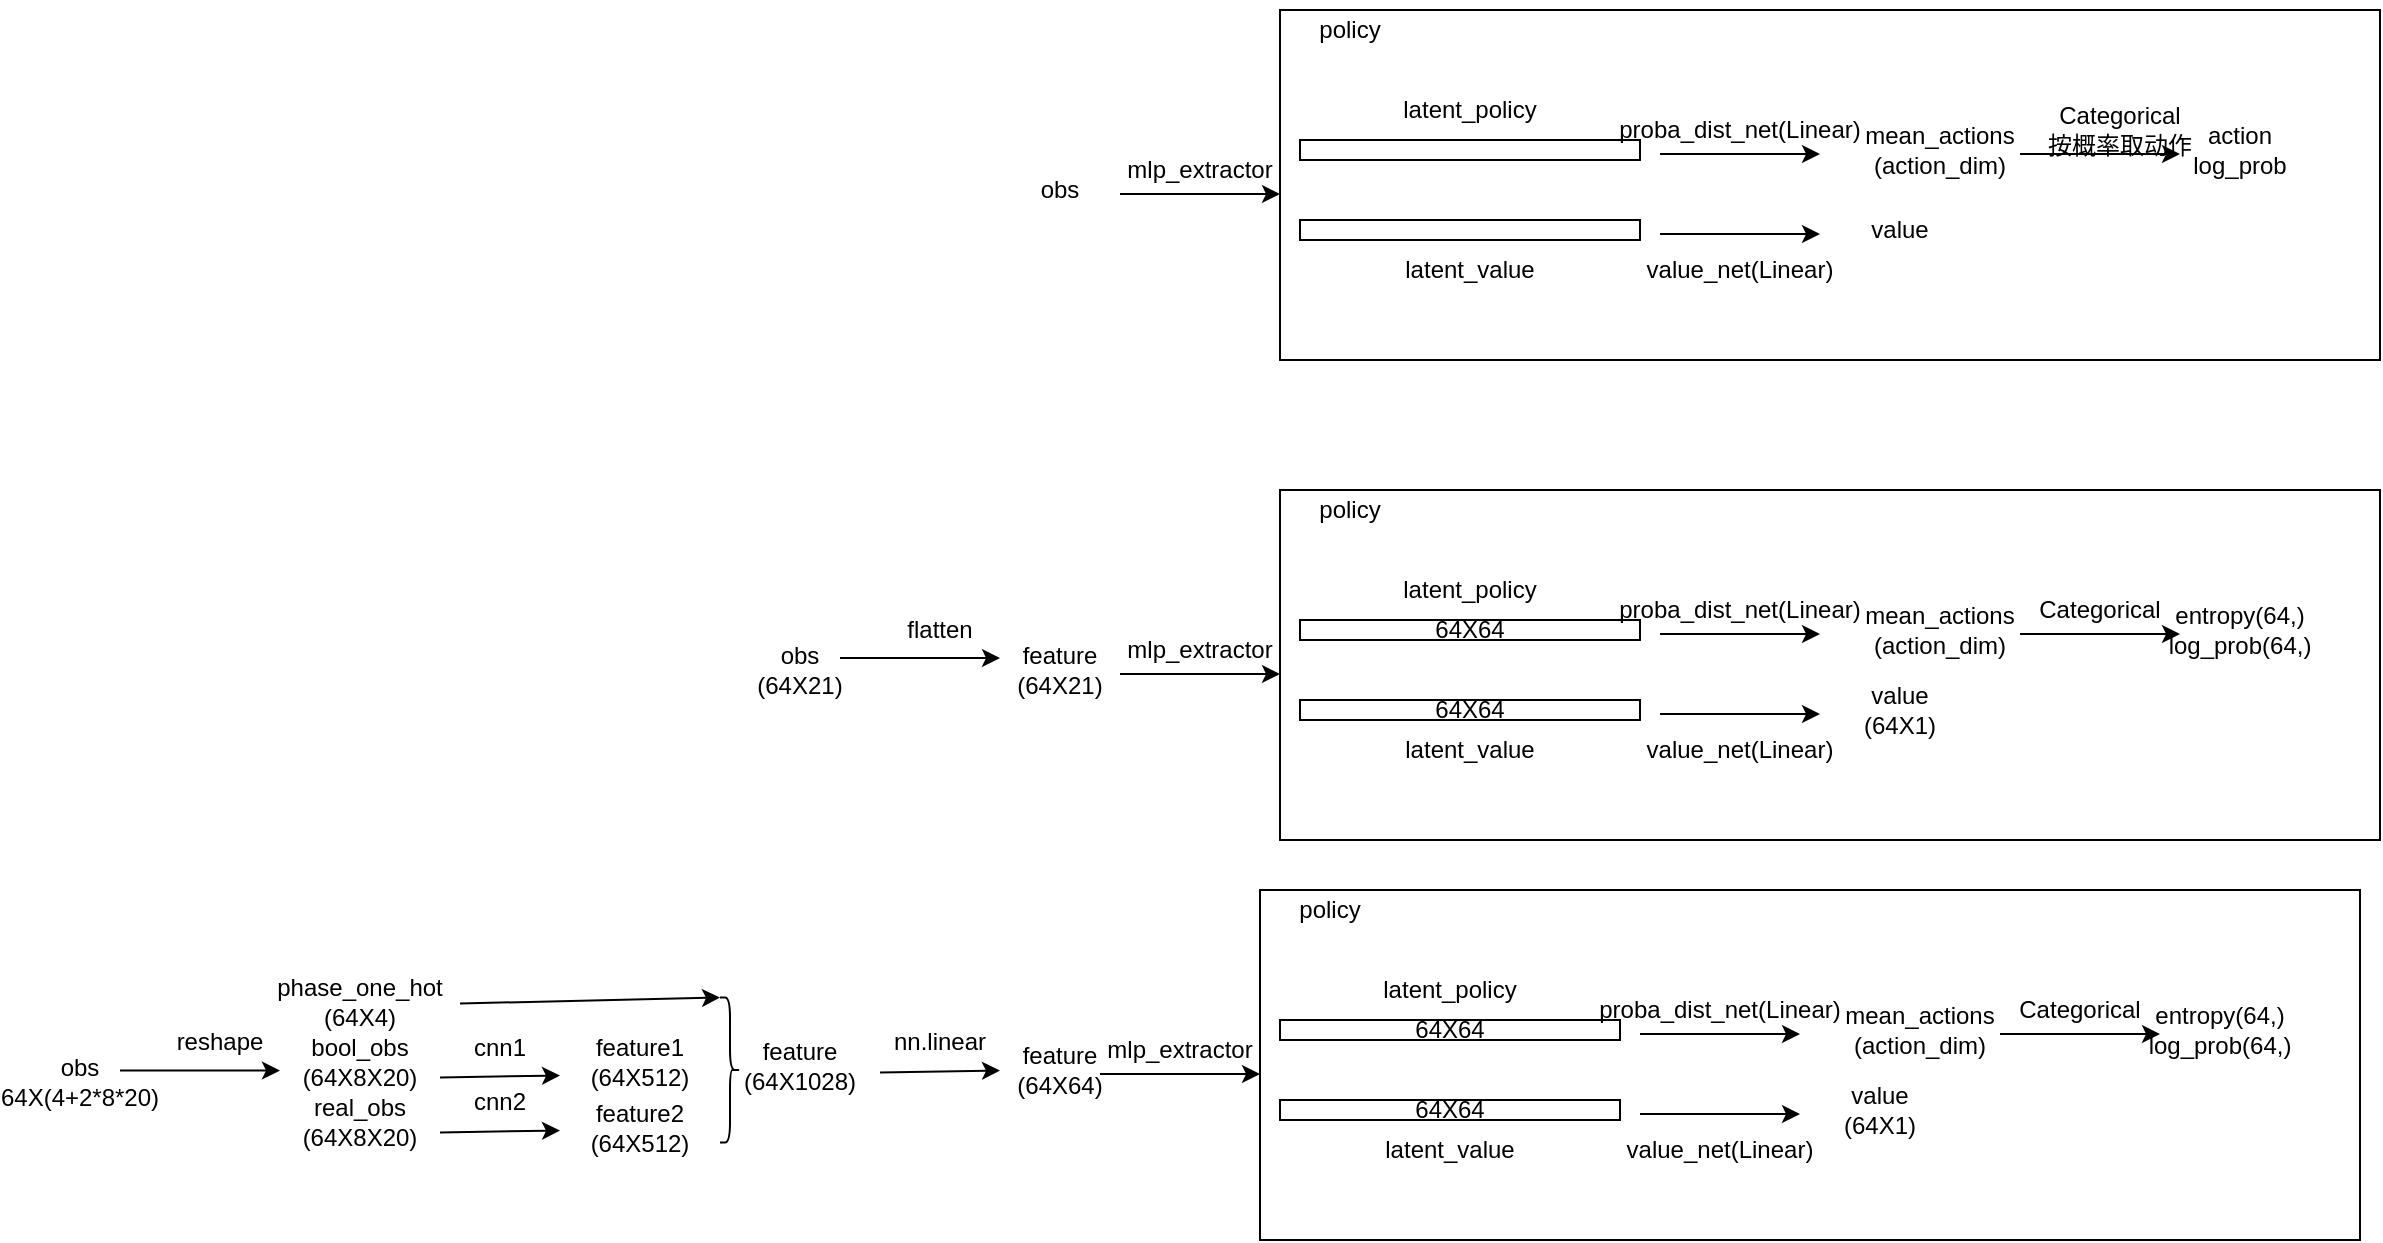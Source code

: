 <mxfile version="22.0.8" type="github">
  <diagram name="Page-1" id="JyTczidy37ucf90NlKJn">
    <mxGraphModel dx="1613" dy="513" grid="1" gridSize="10" guides="1" tooltips="1" connect="1" arrows="1" fold="1" page="1" pageScale="1" pageWidth="827" pageHeight="1169" math="0" shadow="0">
      <root>
        <mxCell id="0" />
        <mxCell id="1" parent="0" />
        <mxCell id="Tw779XU5XbZeTqXnY-Wy-7" value="" style="rounded=0;whiteSpace=wrap;html=1;" parent="1" vertex="1">
          <mxGeometry x="330" y="165" width="550" height="175" as="geometry" />
        </mxCell>
        <mxCell id="L-33CMSW8x2mSj1FouU--1" value="" style="rounded=0;whiteSpace=wrap;html=1;" parent="1" vertex="1">
          <mxGeometry x="340" y="230" width="170" height="10" as="geometry" />
        </mxCell>
        <mxCell id="L-33CMSW8x2mSj1FouU--2" value="obs" style="text;strokeColor=none;align=center;fillColor=none;html=1;verticalAlign=middle;whiteSpace=wrap;rounded=0;" parent="1" vertex="1">
          <mxGeometry x="190" y="240" width="60" height="30" as="geometry" />
        </mxCell>
        <mxCell id="L-33CMSW8x2mSj1FouU--4" value="" style="endArrow=classic;html=1;rounded=0;" parent="1" edge="1">
          <mxGeometry width="50" height="50" relative="1" as="geometry">
            <mxPoint x="250" y="257" as="sourcePoint" />
            <mxPoint x="330" y="257" as="targetPoint" />
          </mxGeometry>
        </mxCell>
        <mxCell id="L-33CMSW8x2mSj1FouU--5" value="mlp_extractor" style="text;strokeColor=none;align=center;fillColor=none;html=1;verticalAlign=middle;whiteSpace=wrap;rounded=0;" parent="1" vertex="1">
          <mxGeometry x="260" y="230" width="60" height="30" as="geometry" />
        </mxCell>
        <mxCell id="L-33CMSW8x2mSj1FouU--9" value="" style="rounded=0;whiteSpace=wrap;html=1;" parent="1" vertex="1">
          <mxGeometry x="340" y="270" width="170" height="10" as="geometry" />
        </mxCell>
        <mxCell id="L-33CMSW8x2mSj1FouU--10" value="latent_policy" style="text;strokeColor=none;align=center;fillColor=none;html=1;verticalAlign=middle;whiteSpace=wrap;rounded=0;" parent="1" vertex="1">
          <mxGeometry x="395" y="200" width="60" height="30" as="geometry" />
        </mxCell>
        <mxCell id="L-33CMSW8x2mSj1FouU--11" value="latent_value" style="text;strokeColor=none;align=center;fillColor=none;html=1;verticalAlign=middle;whiteSpace=wrap;rounded=0;" parent="1" vertex="1">
          <mxGeometry x="395" y="280" width="60" height="30" as="geometry" />
        </mxCell>
        <mxCell id="L-33CMSW8x2mSj1FouU--12" value="" style="endArrow=classic;html=1;rounded=0;" parent="1" edge="1">
          <mxGeometry width="50" height="50" relative="1" as="geometry">
            <mxPoint x="520" y="277" as="sourcePoint" />
            <mxPoint x="600" y="277" as="targetPoint" />
          </mxGeometry>
        </mxCell>
        <mxCell id="L-33CMSW8x2mSj1FouU--13" value="value_net(Linear)" style="text;strokeColor=none;align=center;fillColor=none;html=1;verticalAlign=middle;whiteSpace=wrap;rounded=0;" parent="1" vertex="1">
          <mxGeometry x="530" y="280" width="60" height="30" as="geometry" />
        </mxCell>
        <mxCell id="L-33CMSW8x2mSj1FouU--15" value="value" style="text;strokeColor=none;align=center;fillColor=none;html=1;verticalAlign=middle;whiteSpace=wrap;rounded=0;" parent="1" vertex="1">
          <mxGeometry x="610" y="260" width="60" height="30" as="geometry" />
        </mxCell>
        <mxCell id="Tw779XU5XbZeTqXnY-Wy-1" value="" style="endArrow=classic;html=1;rounded=0;" parent="1" edge="1">
          <mxGeometry width="50" height="50" relative="1" as="geometry">
            <mxPoint x="520" y="237" as="sourcePoint" />
            <mxPoint x="600" y="237" as="targetPoint" />
          </mxGeometry>
        </mxCell>
        <mxCell id="Tw779XU5XbZeTqXnY-Wy-2" value="proba_dist_net(Linear)" style="text;strokeColor=none;align=center;fillColor=none;html=1;verticalAlign=middle;whiteSpace=wrap;rounded=0;" parent="1" vertex="1">
          <mxGeometry x="530" y="210" width="60" height="30" as="geometry" />
        </mxCell>
        <mxCell id="Tw779XU5XbZeTqXnY-Wy-3" value="mean_actions&lt;br&gt;(action_dim)" style="text;strokeColor=none;align=center;fillColor=none;html=1;verticalAlign=middle;whiteSpace=wrap;rounded=0;" parent="1" vertex="1">
          <mxGeometry x="630" y="220" width="60" height="30" as="geometry" />
        </mxCell>
        <mxCell id="Tw779XU5XbZeTqXnY-Wy-4" value="" style="endArrow=classic;html=1;rounded=0;" parent="1" edge="1">
          <mxGeometry width="50" height="50" relative="1" as="geometry">
            <mxPoint x="700" y="237" as="sourcePoint" />
            <mxPoint x="780" y="237" as="targetPoint" />
          </mxGeometry>
        </mxCell>
        <mxCell id="Tw779XU5XbZeTqXnY-Wy-5" value="Categorical&lt;br&gt;按概率取动作" style="text;strokeColor=none;align=center;fillColor=none;html=1;verticalAlign=middle;whiteSpace=wrap;rounded=0;" parent="1" vertex="1">
          <mxGeometry x="710" y="210" width="80" height="30" as="geometry" />
        </mxCell>
        <mxCell id="Tw779XU5XbZeTqXnY-Wy-6" value="action&lt;br&gt;log_prob" style="text;strokeColor=none;align=center;fillColor=none;html=1;verticalAlign=middle;whiteSpace=wrap;rounded=0;" parent="1" vertex="1">
          <mxGeometry x="780" y="220" width="60" height="30" as="geometry" />
        </mxCell>
        <mxCell id="Tw779XU5XbZeTqXnY-Wy-8" value="policy" style="text;strokeColor=none;align=center;fillColor=none;html=1;verticalAlign=middle;whiteSpace=wrap;rounded=0;" parent="1" vertex="1">
          <mxGeometry x="335" y="160" width="60" height="30" as="geometry" />
        </mxCell>
        <mxCell id="Tw779XU5XbZeTqXnY-Wy-29" value="" style="rounded=0;whiteSpace=wrap;html=1;" parent="1" vertex="1">
          <mxGeometry x="330" y="405" width="550" height="175" as="geometry" />
        </mxCell>
        <mxCell id="Tw779XU5XbZeTqXnY-Wy-30" value="64X64" style="rounded=0;whiteSpace=wrap;html=1;" parent="1" vertex="1">
          <mxGeometry x="340" y="470" width="170" height="10" as="geometry" />
        </mxCell>
        <mxCell id="Tw779XU5XbZeTqXnY-Wy-31" value="obs&lt;br&gt;(64X21)" style="text;strokeColor=none;align=center;fillColor=none;html=1;verticalAlign=middle;whiteSpace=wrap;rounded=0;" parent="1" vertex="1">
          <mxGeometry x="60" y="480" width="60" height="30" as="geometry" />
        </mxCell>
        <mxCell id="Tw779XU5XbZeTqXnY-Wy-32" value="" style="endArrow=classic;html=1;rounded=0;" parent="1" edge="1">
          <mxGeometry width="50" height="50" relative="1" as="geometry">
            <mxPoint x="250" y="497" as="sourcePoint" />
            <mxPoint x="330" y="497" as="targetPoint" />
          </mxGeometry>
        </mxCell>
        <mxCell id="Tw779XU5XbZeTqXnY-Wy-33" value="mlp_extractor" style="text;strokeColor=none;align=center;fillColor=none;html=1;verticalAlign=middle;whiteSpace=wrap;rounded=0;" parent="1" vertex="1">
          <mxGeometry x="260" y="470" width="60" height="30" as="geometry" />
        </mxCell>
        <mxCell id="Tw779XU5XbZeTqXnY-Wy-34" value="64X64" style="rounded=0;whiteSpace=wrap;html=1;" parent="1" vertex="1">
          <mxGeometry x="340" y="510" width="170" height="10" as="geometry" />
        </mxCell>
        <mxCell id="Tw779XU5XbZeTqXnY-Wy-35" value="latent_policy" style="text;strokeColor=none;align=center;fillColor=none;html=1;verticalAlign=middle;whiteSpace=wrap;rounded=0;" parent="1" vertex="1">
          <mxGeometry x="395" y="440" width="60" height="30" as="geometry" />
        </mxCell>
        <mxCell id="Tw779XU5XbZeTqXnY-Wy-36" value="latent_value" style="text;strokeColor=none;align=center;fillColor=none;html=1;verticalAlign=middle;whiteSpace=wrap;rounded=0;" parent="1" vertex="1">
          <mxGeometry x="395" y="520" width="60" height="30" as="geometry" />
        </mxCell>
        <mxCell id="Tw779XU5XbZeTqXnY-Wy-37" value="" style="endArrow=classic;html=1;rounded=0;" parent="1" edge="1">
          <mxGeometry width="50" height="50" relative="1" as="geometry">
            <mxPoint x="520" y="517" as="sourcePoint" />
            <mxPoint x="600" y="517" as="targetPoint" />
          </mxGeometry>
        </mxCell>
        <mxCell id="Tw779XU5XbZeTqXnY-Wy-38" value="value_net(Linear)" style="text;strokeColor=none;align=center;fillColor=none;html=1;verticalAlign=middle;whiteSpace=wrap;rounded=0;" parent="1" vertex="1">
          <mxGeometry x="530" y="520" width="60" height="30" as="geometry" />
        </mxCell>
        <mxCell id="Tw779XU5XbZeTqXnY-Wy-39" value="value&lt;br&gt;(64X1)" style="text;strokeColor=none;align=center;fillColor=none;html=1;verticalAlign=middle;whiteSpace=wrap;rounded=0;" parent="1" vertex="1">
          <mxGeometry x="610" y="500" width="60" height="30" as="geometry" />
        </mxCell>
        <mxCell id="Tw779XU5XbZeTqXnY-Wy-40" value="" style="endArrow=classic;html=1;rounded=0;" parent="1" edge="1">
          <mxGeometry width="50" height="50" relative="1" as="geometry">
            <mxPoint x="520" y="477" as="sourcePoint" />
            <mxPoint x="600" y="477" as="targetPoint" />
          </mxGeometry>
        </mxCell>
        <mxCell id="Tw779XU5XbZeTqXnY-Wy-41" value="proba_dist_net(Linear)" style="text;strokeColor=none;align=center;fillColor=none;html=1;verticalAlign=middle;whiteSpace=wrap;rounded=0;" parent="1" vertex="1">
          <mxGeometry x="530" y="450" width="60" height="30" as="geometry" />
        </mxCell>
        <mxCell id="Tw779XU5XbZeTqXnY-Wy-42" value="mean_actions&lt;br&gt;(action_dim)" style="text;strokeColor=none;align=center;fillColor=none;html=1;verticalAlign=middle;whiteSpace=wrap;rounded=0;" parent="1" vertex="1">
          <mxGeometry x="630" y="460" width="60" height="30" as="geometry" />
        </mxCell>
        <mxCell id="Tw779XU5XbZeTqXnY-Wy-43" value="" style="endArrow=classic;html=1;rounded=0;" parent="1" edge="1">
          <mxGeometry width="50" height="50" relative="1" as="geometry">
            <mxPoint x="700" y="477" as="sourcePoint" />
            <mxPoint x="780" y="477" as="targetPoint" />
          </mxGeometry>
        </mxCell>
        <mxCell id="Tw779XU5XbZeTqXnY-Wy-44" value="Categorical" style="text;strokeColor=none;align=center;fillColor=none;html=1;verticalAlign=middle;whiteSpace=wrap;rounded=0;" parent="1" vertex="1">
          <mxGeometry x="700" y="450" width="80" height="30" as="geometry" />
        </mxCell>
        <mxCell id="Tw779XU5XbZeTqXnY-Wy-45" value="entropy(64,)&lt;br&gt;log_prob(64,)" style="text;strokeColor=none;align=center;fillColor=none;html=1;verticalAlign=middle;whiteSpace=wrap;rounded=0;" parent="1" vertex="1">
          <mxGeometry x="780" y="460" width="60" height="30" as="geometry" />
        </mxCell>
        <mxCell id="Tw779XU5XbZeTqXnY-Wy-46" value="policy" style="text;strokeColor=none;align=center;fillColor=none;html=1;verticalAlign=middle;whiteSpace=wrap;rounded=0;" parent="1" vertex="1">
          <mxGeometry x="335" y="400" width="60" height="30" as="geometry" />
        </mxCell>
        <mxCell id="Tw779XU5XbZeTqXnY-Wy-47" value="flatten" style="text;strokeColor=none;align=center;fillColor=none;html=1;verticalAlign=middle;whiteSpace=wrap;rounded=0;" parent="1" vertex="1">
          <mxGeometry x="130" y="460" width="60" height="30" as="geometry" />
        </mxCell>
        <mxCell id="Tw779XU5XbZeTqXnY-Wy-48" value="" style="endArrow=classic;html=1;rounded=0;" parent="1" edge="1">
          <mxGeometry width="50" height="50" relative="1" as="geometry">
            <mxPoint x="110" y="489" as="sourcePoint" />
            <mxPoint x="190" y="489" as="targetPoint" />
          </mxGeometry>
        </mxCell>
        <mxCell id="Tw779XU5XbZeTqXnY-Wy-49" value="feature&lt;br&gt;(64X21)" style="text;strokeColor=none;align=center;fillColor=none;html=1;verticalAlign=middle;whiteSpace=wrap;rounded=0;" parent="1" vertex="1">
          <mxGeometry x="190" y="480" width="60" height="30" as="geometry" />
        </mxCell>
        <mxCell id="8JYgp-f0HiPldGpdvKfA-1" value="" style="rounded=0;whiteSpace=wrap;html=1;" parent="1" vertex="1">
          <mxGeometry x="320" y="605" width="550" height="175" as="geometry" />
        </mxCell>
        <mxCell id="8JYgp-f0HiPldGpdvKfA-2" value="64X64" style="rounded=0;whiteSpace=wrap;html=1;" parent="1" vertex="1">
          <mxGeometry x="330" y="670" width="170" height="10" as="geometry" />
        </mxCell>
        <mxCell id="8JYgp-f0HiPldGpdvKfA-3" value="obs&lt;br&gt;64X(4+2*8*20)" style="text;strokeColor=none;align=center;fillColor=none;html=1;verticalAlign=middle;whiteSpace=wrap;rounded=0;" parent="1" vertex="1">
          <mxGeometry x="-300" y="686.25" width="60" height="30" as="geometry" />
        </mxCell>
        <mxCell id="8JYgp-f0HiPldGpdvKfA-4" value="" style="endArrow=classic;html=1;rounded=0;" parent="1" edge="1">
          <mxGeometry width="50" height="50" relative="1" as="geometry">
            <mxPoint x="240" y="697" as="sourcePoint" />
            <mxPoint x="320" y="697" as="targetPoint" />
          </mxGeometry>
        </mxCell>
        <mxCell id="8JYgp-f0HiPldGpdvKfA-5" value="mlp_extractor" style="text;strokeColor=none;align=center;fillColor=none;html=1;verticalAlign=middle;whiteSpace=wrap;rounded=0;" parent="1" vertex="1">
          <mxGeometry x="250" y="670" width="60" height="30" as="geometry" />
        </mxCell>
        <mxCell id="8JYgp-f0HiPldGpdvKfA-6" value="64X64" style="rounded=0;whiteSpace=wrap;html=1;" parent="1" vertex="1">
          <mxGeometry x="330" y="710" width="170" height="10" as="geometry" />
        </mxCell>
        <mxCell id="8JYgp-f0HiPldGpdvKfA-7" value="latent_policy" style="text;strokeColor=none;align=center;fillColor=none;html=1;verticalAlign=middle;whiteSpace=wrap;rounded=0;" parent="1" vertex="1">
          <mxGeometry x="385" y="640" width="60" height="30" as="geometry" />
        </mxCell>
        <mxCell id="8JYgp-f0HiPldGpdvKfA-8" value="latent_value" style="text;strokeColor=none;align=center;fillColor=none;html=1;verticalAlign=middle;whiteSpace=wrap;rounded=0;" parent="1" vertex="1">
          <mxGeometry x="385" y="720" width="60" height="30" as="geometry" />
        </mxCell>
        <mxCell id="8JYgp-f0HiPldGpdvKfA-9" value="" style="endArrow=classic;html=1;rounded=0;" parent="1" edge="1">
          <mxGeometry width="50" height="50" relative="1" as="geometry">
            <mxPoint x="510" y="717" as="sourcePoint" />
            <mxPoint x="590" y="717" as="targetPoint" />
          </mxGeometry>
        </mxCell>
        <mxCell id="8JYgp-f0HiPldGpdvKfA-10" value="value_net(Linear)" style="text;strokeColor=none;align=center;fillColor=none;html=1;verticalAlign=middle;whiteSpace=wrap;rounded=0;" parent="1" vertex="1">
          <mxGeometry x="520" y="720" width="60" height="30" as="geometry" />
        </mxCell>
        <mxCell id="8JYgp-f0HiPldGpdvKfA-11" value="value&lt;br&gt;(64X1)" style="text;strokeColor=none;align=center;fillColor=none;html=1;verticalAlign=middle;whiteSpace=wrap;rounded=0;" parent="1" vertex="1">
          <mxGeometry x="600" y="700" width="60" height="30" as="geometry" />
        </mxCell>
        <mxCell id="8JYgp-f0HiPldGpdvKfA-12" value="" style="endArrow=classic;html=1;rounded=0;" parent="1" edge="1">
          <mxGeometry width="50" height="50" relative="1" as="geometry">
            <mxPoint x="510" y="677" as="sourcePoint" />
            <mxPoint x="590" y="677" as="targetPoint" />
          </mxGeometry>
        </mxCell>
        <mxCell id="8JYgp-f0HiPldGpdvKfA-13" value="proba_dist_net(Linear)" style="text;strokeColor=none;align=center;fillColor=none;html=1;verticalAlign=middle;whiteSpace=wrap;rounded=0;" parent="1" vertex="1">
          <mxGeometry x="520" y="650" width="60" height="30" as="geometry" />
        </mxCell>
        <mxCell id="8JYgp-f0HiPldGpdvKfA-14" value="mean_actions&lt;br&gt;(action_dim)" style="text;strokeColor=none;align=center;fillColor=none;html=1;verticalAlign=middle;whiteSpace=wrap;rounded=0;" parent="1" vertex="1">
          <mxGeometry x="620" y="660" width="60" height="30" as="geometry" />
        </mxCell>
        <mxCell id="8JYgp-f0HiPldGpdvKfA-15" value="" style="endArrow=classic;html=1;rounded=0;" parent="1" edge="1">
          <mxGeometry width="50" height="50" relative="1" as="geometry">
            <mxPoint x="690" y="677" as="sourcePoint" />
            <mxPoint x="770" y="677" as="targetPoint" />
          </mxGeometry>
        </mxCell>
        <mxCell id="8JYgp-f0HiPldGpdvKfA-16" value="Categorical" style="text;strokeColor=none;align=center;fillColor=none;html=1;verticalAlign=middle;whiteSpace=wrap;rounded=0;" parent="1" vertex="1">
          <mxGeometry x="690" y="650" width="80" height="30" as="geometry" />
        </mxCell>
        <mxCell id="8JYgp-f0HiPldGpdvKfA-17" value="entropy(64,)&lt;br&gt;log_prob(64,)" style="text;strokeColor=none;align=center;fillColor=none;html=1;verticalAlign=middle;whiteSpace=wrap;rounded=0;" parent="1" vertex="1">
          <mxGeometry x="770" y="660" width="60" height="30" as="geometry" />
        </mxCell>
        <mxCell id="8JYgp-f0HiPldGpdvKfA-18" value="policy" style="text;strokeColor=none;align=center;fillColor=none;html=1;verticalAlign=middle;whiteSpace=wrap;rounded=0;" parent="1" vertex="1">
          <mxGeometry x="325" y="600" width="60" height="30" as="geometry" />
        </mxCell>
        <mxCell id="8JYgp-f0HiPldGpdvKfA-19" value="reshape" style="text;strokeColor=none;align=center;fillColor=none;html=1;verticalAlign=middle;whiteSpace=wrap;rounded=0;" parent="1" vertex="1">
          <mxGeometry x="-230" y="666.25" width="60" height="30" as="geometry" />
        </mxCell>
        <mxCell id="8JYgp-f0HiPldGpdvKfA-20" value="" style="endArrow=classic;html=1;rounded=0;" parent="1" edge="1">
          <mxGeometry width="50" height="50" relative="1" as="geometry">
            <mxPoint x="-250" y="695.25" as="sourcePoint" />
            <mxPoint x="-170" y="695.25" as="targetPoint" />
          </mxGeometry>
        </mxCell>
        <mxCell id="8JYgp-f0HiPldGpdvKfA-21" value="feature&lt;br&gt;(64X64)" style="text;strokeColor=none;align=center;fillColor=none;html=1;verticalAlign=middle;whiteSpace=wrap;rounded=0;" parent="1" vertex="1">
          <mxGeometry x="200" y="680" width="40" height="30" as="geometry" />
        </mxCell>
        <mxCell id="8JYgp-f0HiPldGpdvKfA-22" value="phase_one_hot&lt;br&gt;(64X4)" style="text;strokeColor=none;align=center;fillColor=none;html=1;verticalAlign=middle;whiteSpace=wrap;rounded=0;" parent="1" vertex="1">
          <mxGeometry x="-160" y="646.25" width="60" height="30" as="geometry" />
        </mxCell>
        <mxCell id="8JYgp-f0HiPldGpdvKfA-23" value="bool_obs (64X8X20)" style="text;strokeColor=none;align=center;fillColor=none;html=1;verticalAlign=middle;whiteSpace=wrap;rounded=0;" parent="1" vertex="1">
          <mxGeometry x="-160" y="676.25" width="60" height="30" as="geometry" />
        </mxCell>
        <mxCell id="8JYgp-f0HiPldGpdvKfA-24" value="real_obs (64X8X20)" style="text;strokeColor=none;align=center;fillColor=none;html=1;verticalAlign=middle;whiteSpace=wrap;rounded=0;" parent="1" vertex="1">
          <mxGeometry x="-160" y="706.25" width="60" height="30" as="geometry" />
        </mxCell>
        <mxCell id="8JYgp-f0HiPldGpdvKfA-25" value="cnn1" style="text;strokeColor=none;align=center;fillColor=none;html=1;verticalAlign=middle;whiteSpace=wrap;rounded=0;" parent="1" vertex="1">
          <mxGeometry x="-90" y="668.75" width="60" height="30" as="geometry" />
        </mxCell>
        <mxCell id="8JYgp-f0HiPldGpdvKfA-26" value="" style="endArrow=classic;html=1;rounded=0;" parent="1" edge="1">
          <mxGeometry width="50" height="50" relative="1" as="geometry">
            <mxPoint x="-90" y="698.75" as="sourcePoint" />
            <mxPoint x="-30" y="697.75" as="targetPoint" />
          </mxGeometry>
        </mxCell>
        <mxCell id="8JYgp-f0HiPldGpdvKfA-27" value="feature1 (64X512)" style="text;strokeColor=none;align=center;fillColor=none;html=1;verticalAlign=middle;whiteSpace=wrap;rounded=0;" parent="1" vertex="1">
          <mxGeometry x="-20" y="676.25" width="60" height="30" as="geometry" />
        </mxCell>
        <mxCell id="8JYgp-f0HiPldGpdvKfA-28" value="feature2 (64X512)" style="text;strokeColor=none;align=center;fillColor=none;html=1;verticalAlign=middle;whiteSpace=wrap;rounded=0;" parent="1" vertex="1">
          <mxGeometry x="-20" y="708.75" width="60" height="30" as="geometry" />
        </mxCell>
        <mxCell id="8JYgp-f0HiPldGpdvKfA-29" value="cnn2" style="text;strokeColor=none;align=center;fillColor=none;html=1;verticalAlign=middle;whiteSpace=wrap;rounded=0;" parent="1" vertex="1">
          <mxGeometry x="-90" y="696.25" width="60" height="30" as="geometry" />
        </mxCell>
        <mxCell id="8JYgp-f0HiPldGpdvKfA-30" value="" style="endArrow=classic;html=1;rounded=0;" parent="1" edge="1">
          <mxGeometry width="50" height="50" relative="1" as="geometry">
            <mxPoint x="-90" y="726.25" as="sourcePoint" />
            <mxPoint x="-30" y="725.25" as="targetPoint" />
          </mxGeometry>
        </mxCell>
        <mxCell id="8JYgp-f0HiPldGpdvKfA-31" value="" style="endArrow=classic;html=1;rounded=0;" parent="1" edge="1">
          <mxGeometry width="50" height="50" relative="1" as="geometry">
            <mxPoint x="-80" y="661.75" as="sourcePoint" />
            <mxPoint x="50" y="658.75" as="targetPoint" />
          </mxGeometry>
        </mxCell>
        <mxCell id="8JYgp-f0HiPldGpdvKfA-32" value="" style="shape=curlyBracket;whiteSpace=wrap;html=1;rounded=1;flipH=1;labelPosition=right;verticalLabelPosition=middle;align=left;verticalAlign=middle;" parent="1" vertex="1">
          <mxGeometry x="50" y="658.75" width="10" height="72.5" as="geometry" />
        </mxCell>
        <mxCell id="8JYgp-f0HiPldGpdvKfA-34" value="feature&lt;br&gt;(64X1028)" style="text;strokeColor=none;align=center;fillColor=none;html=1;verticalAlign=middle;whiteSpace=wrap;rounded=0;" parent="1" vertex="1">
          <mxGeometry x="60" y="677.5" width="60" height="30" as="geometry" />
        </mxCell>
        <mxCell id="8JYgp-f0HiPldGpdvKfA-35" value="nn.linear" style="text;strokeColor=none;align=center;fillColor=none;html=1;verticalAlign=middle;whiteSpace=wrap;rounded=0;" parent="1" vertex="1">
          <mxGeometry x="130" y="666.25" width="60" height="30" as="geometry" />
        </mxCell>
        <mxCell id="8JYgp-f0HiPldGpdvKfA-36" value="" style="endArrow=classic;html=1;rounded=0;exitX=0;exitY=1;exitDx=0;exitDy=0;" parent="1" source="8JYgp-f0HiPldGpdvKfA-35" edge="1">
          <mxGeometry width="50" height="50" relative="1" as="geometry">
            <mxPoint x="130" y="700" as="sourcePoint" />
            <mxPoint x="190" y="695.25" as="targetPoint" />
          </mxGeometry>
        </mxCell>
      </root>
    </mxGraphModel>
  </diagram>
</mxfile>
